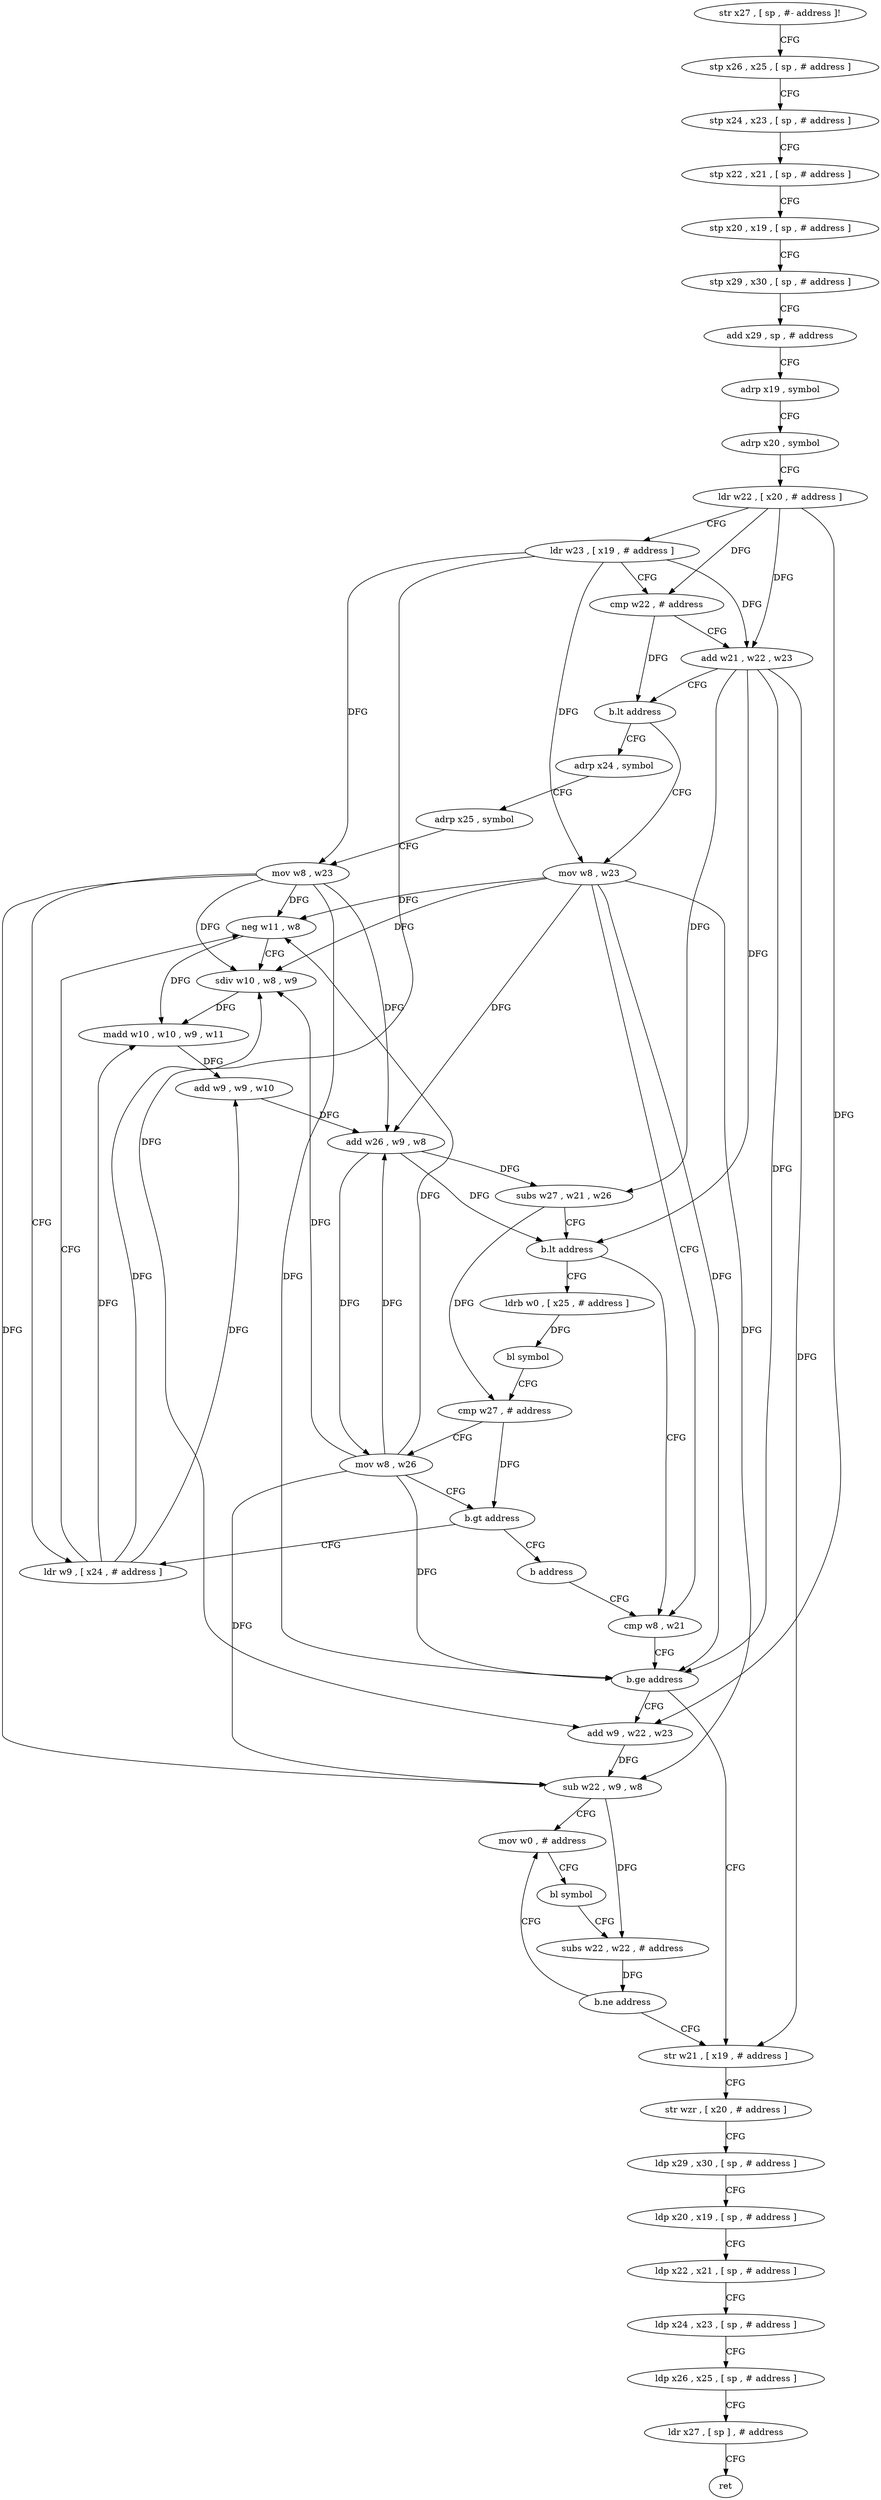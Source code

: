 digraph "func" {
"4212724" [label = "str x27 , [ sp , #- address ]!" ]
"4212728" [label = "stp x26 , x25 , [ sp , # address ]" ]
"4212732" [label = "stp x24 , x23 , [ sp , # address ]" ]
"4212736" [label = "stp x22 , x21 , [ sp , # address ]" ]
"4212740" [label = "stp x20 , x19 , [ sp , # address ]" ]
"4212744" [label = "stp x29 , x30 , [ sp , # address ]" ]
"4212748" [label = "add x29 , sp , # address" ]
"4212752" [label = "adrp x19 , symbol" ]
"4212756" [label = "adrp x20 , symbol" ]
"4212760" [label = "ldr w22 , [ x20 , # address ]" ]
"4212764" [label = "ldr w23 , [ x19 , # address ]" ]
"4212768" [label = "cmp w22 , # address" ]
"4212772" [label = "add w21 , w22 , w23" ]
"4212776" [label = "b.lt address" ]
"4212848" [label = "mov w8 , w23" ]
"4212780" [label = "adrp x24 , symbol" ]
"4212852" [label = "cmp w8 , w21" ]
"4212784" [label = "adrp x25 , symbol" ]
"4212788" [label = "mov w8 , w23" ]
"4212792" [label = "ldr w9 , [ x24 , # address ]" ]
"4212884" [label = "str w21 , [ x19 , # address ]" ]
"4212888" [label = "str wzr , [ x20 , # address ]" ]
"4212892" [label = "ldp x29 , x30 , [ sp , # address ]" ]
"4212896" [label = "ldp x20 , x19 , [ sp , # address ]" ]
"4212900" [label = "ldp x22 , x21 , [ sp , # address ]" ]
"4212904" [label = "ldp x24 , x23 , [ sp , # address ]" ]
"4212908" [label = "ldp x26 , x25 , [ sp , # address ]" ]
"4212912" [label = "ldr x27 , [ sp ] , # address" ]
"4212916" [label = "ret" ]
"4212860" [label = "add w9 , w22 , w23" ]
"4212864" [label = "sub w22 , w9 , w8" ]
"4212868" [label = "mov w0 , # address" ]
"4212856" [label = "b.ge address" ]
"4212824" [label = "ldrb w0 , [ x25 , # address ]" ]
"4212828" [label = "bl symbol" ]
"4212832" [label = "cmp w27 , # address" ]
"4212836" [label = "mov w8 , w26" ]
"4212840" [label = "b.gt address" ]
"4212844" [label = "b address" ]
"4212872" [label = "bl symbol" ]
"4212876" [label = "subs w22 , w22 , # address" ]
"4212880" [label = "b.ne address" ]
"4212796" [label = "neg w11 , w8" ]
"4212800" [label = "sdiv w10 , w8 , w9" ]
"4212804" [label = "madd w10 , w10 , w9 , w11" ]
"4212808" [label = "add w9 , w9 , w10" ]
"4212812" [label = "add w26 , w9 , w8" ]
"4212816" [label = "subs w27 , w21 , w26" ]
"4212820" [label = "b.lt address" ]
"4212724" -> "4212728" [ label = "CFG" ]
"4212728" -> "4212732" [ label = "CFG" ]
"4212732" -> "4212736" [ label = "CFG" ]
"4212736" -> "4212740" [ label = "CFG" ]
"4212740" -> "4212744" [ label = "CFG" ]
"4212744" -> "4212748" [ label = "CFG" ]
"4212748" -> "4212752" [ label = "CFG" ]
"4212752" -> "4212756" [ label = "CFG" ]
"4212756" -> "4212760" [ label = "CFG" ]
"4212760" -> "4212764" [ label = "CFG" ]
"4212760" -> "4212768" [ label = "DFG" ]
"4212760" -> "4212772" [ label = "DFG" ]
"4212760" -> "4212860" [ label = "DFG" ]
"4212764" -> "4212768" [ label = "CFG" ]
"4212764" -> "4212772" [ label = "DFG" ]
"4212764" -> "4212848" [ label = "DFG" ]
"4212764" -> "4212788" [ label = "DFG" ]
"4212764" -> "4212860" [ label = "DFG" ]
"4212768" -> "4212772" [ label = "CFG" ]
"4212768" -> "4212776" [ label = "DFG" ]
"4212772" -> "4212776" [ label = "CFG" ]
"4212772" -> "4212856" [ label = "DFG" ]
"4212772" -> "4212816" [ label = "DFG" ]
"4212772" -> "4212820" [ label = "DFG" ]
"4212772" -> "4212884" [ label = "DFG" ]
"4212776" -> "4212848" [ label = "CFG" ]
"4212776" -> "4212780" [ label = "CFG" ]
"4212848" -> "4212852" [ label = "CFG" ]
"4212848" -> "4212856" [ label = "DFG" ]
"4212848" -> "4212796" [ label = "DFG" ]
"4212848" -> "4212800" [ label = "DFG" ]
"4212848" -> "4212812" [ label = "DFG" ]
"4212848" -> "4212864" [ label = "DFG" ]
"4212780" -> "4212784" [ label = "CFG" ]
"4212852" -> "4212856" [ label = "CFG" ]
"4212784" -> "4212788" [ label = "CFG" ]
"4212788" -> "4212792" [ label = "CFG" ]
"4212788" -> "4212856" [ label = "DFG" ]
"4212788" -> "4212796" [ label = "DFG" ]
"4212788" -> "4212800" [ label = "DFG" ]
"4212788" -> "4212812" [ label = "DFG" ]
"4212788" -> "4212864" [ label = "DFG" ]
"4212792" -> "4212796" [ label = "CFG" ]
"4212792" -> "4212800" [ label = "DFG" ]
"4212792" -> "4212804" [ label = "DFG" ]
"4212792" -> "4212808" [ label = "DFG" ]
"4212884" -> "4212888" [ label = "CFG" ]
"4212888" -> "4212892" [ label = "CFG" ]
"4212892" -> "4212896" [ label = "CFG" ]
"4212896" -> "4212900" [ label = "CFG" ]
"4212900" -> "4212904" [ label = "CFG" ]
"4212904" -> "4212908" [ label = "CFG" ]
"4212908" -> "4212912" [ label = "CFG" ]
"4212912" -> "4212916" [ label = "CFG" ]
"4212860" -> "4212864" [ label = "DFG" ]
"4212864" -> "4212868" [ label = "CFG" ]
"4212864" -> "4212876" [ label = "DFG" ]
"4212868" -> "4212872" [ label = "CFG" ]
"4212856" -> "4212884" [ label = "CFG" ]
"4212856" -> "4212860" [ label = "CFG" ]
"4212824" -> "4212828" [ label = "DFG" ]
"4212828" -> "4212832" [ label = "CFG" ]
"4212832" -> "4212836" [ label = "CFG" ]
"4212832" -> "4212840" [ label = "DFG" ]
"4212836" -> "4212840" [ label = "CFG" ]
"4212836" -> "4212796" [ label = "DFG" ]
"4212836" -> "4212812" [ label = "DFG" ]
"4212836" -> "4212864" [ label = "DFG" ]
"4212836" -> "4212856" [ label = "DFG" ]
"4212836" -> "4212800" [ label = "DFG" ]
"4212840" -> "4212792" [ label = "CFG" ]
"4212840" -> "4212844" [ label = "CFG" ]
"4212844" -> "4212852" [ label = "CFG" ]
"4212872" -> "4212876" [ label = "CFG" ]
"4212876" -> "4212880" [ label = "DFG" ]
"4212880" -> "4212868" [ label = "CFG" ]
"4212880" -> "4212884" [ label = "CFG" ]
"4212796" -> "4212800" [ label = "CFG" ]
"4212796" -> "4212804" [ label = "DFG" ]
"4212800" -> "4212804" [ label = "DFG" ]
"4212804" -> "4212808" [ label = "DFG" ]
"4212808" -> "4212812" [ label = "DFG" ]
"4212812" -> "4212816" [ label = "DFG" ]
"4212812" -> "4212820" [ label = "DFG" ]
"4212812" -> "4212836" [ label = "DFG" ]
"4212816" -> "4212820" [ label = "CFG" ]
"4212816" -> "4212832" [ label = "DFG" ]
"4212820" -> "4212852" [ label = "CFG" ]
"4212820" -> "4212824" [ label = "CFG" ]
}
